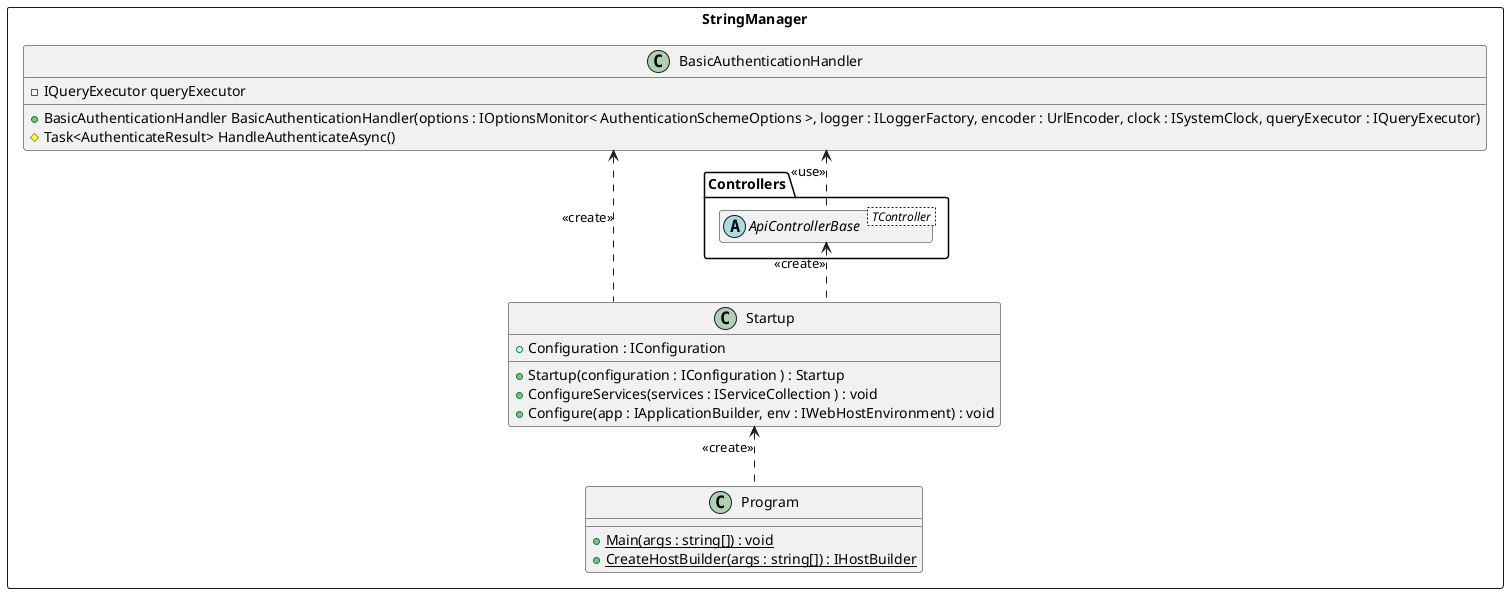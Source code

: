 @startuml

skinparam linetype polyline
skinparam linetype ortho

package StringManager <<Rectangle>>
{
    class Program
    {
        +{static} Main(args : string[]) : void
        +{static} CreateHostBuilder(args : string[]) : IHostBuilder
    }

    class Startup
    {
        +Configuration : IConfiguration
        +Startup(configuration : IConfiguration ) : Startup
        +ConfigureServices(services : IServiceCollection ) : void
        +Configure(app : IApplicationBuilder, env : IWebHostEnvironment) : void
    }

    class BasicAuthenticationHandler
    {
        -IQueryExecutor queryExecutor 
        +BasicAuthenticationHandler BasicAuthenticationHandler(options : IOptionsMonitor< AuthenticationSchemeOptions >, logger : ILoggerFactory, encoder : UrlEncoder, clock : ISystemClock, queryExecutor : IQueryExecutor)
        #Task<AuthenticateResult> HandleAuthenticateAsync()
    }

    package Controllers <<folder>>
    {
        abstract class ApiControllerBase < TController >
            hide ApiControllerBase members
            hide ApiControllerBase methods
    }

    Startup <.. Program : <<create>>
    BasicAuthenticationHandler <.. Startup : <<create>>
    BasicAuthenticationHandler <.. ApiControllerBase : <<use>>
    ApiControllerBase <..Startup : <<create>>
}
@enduml